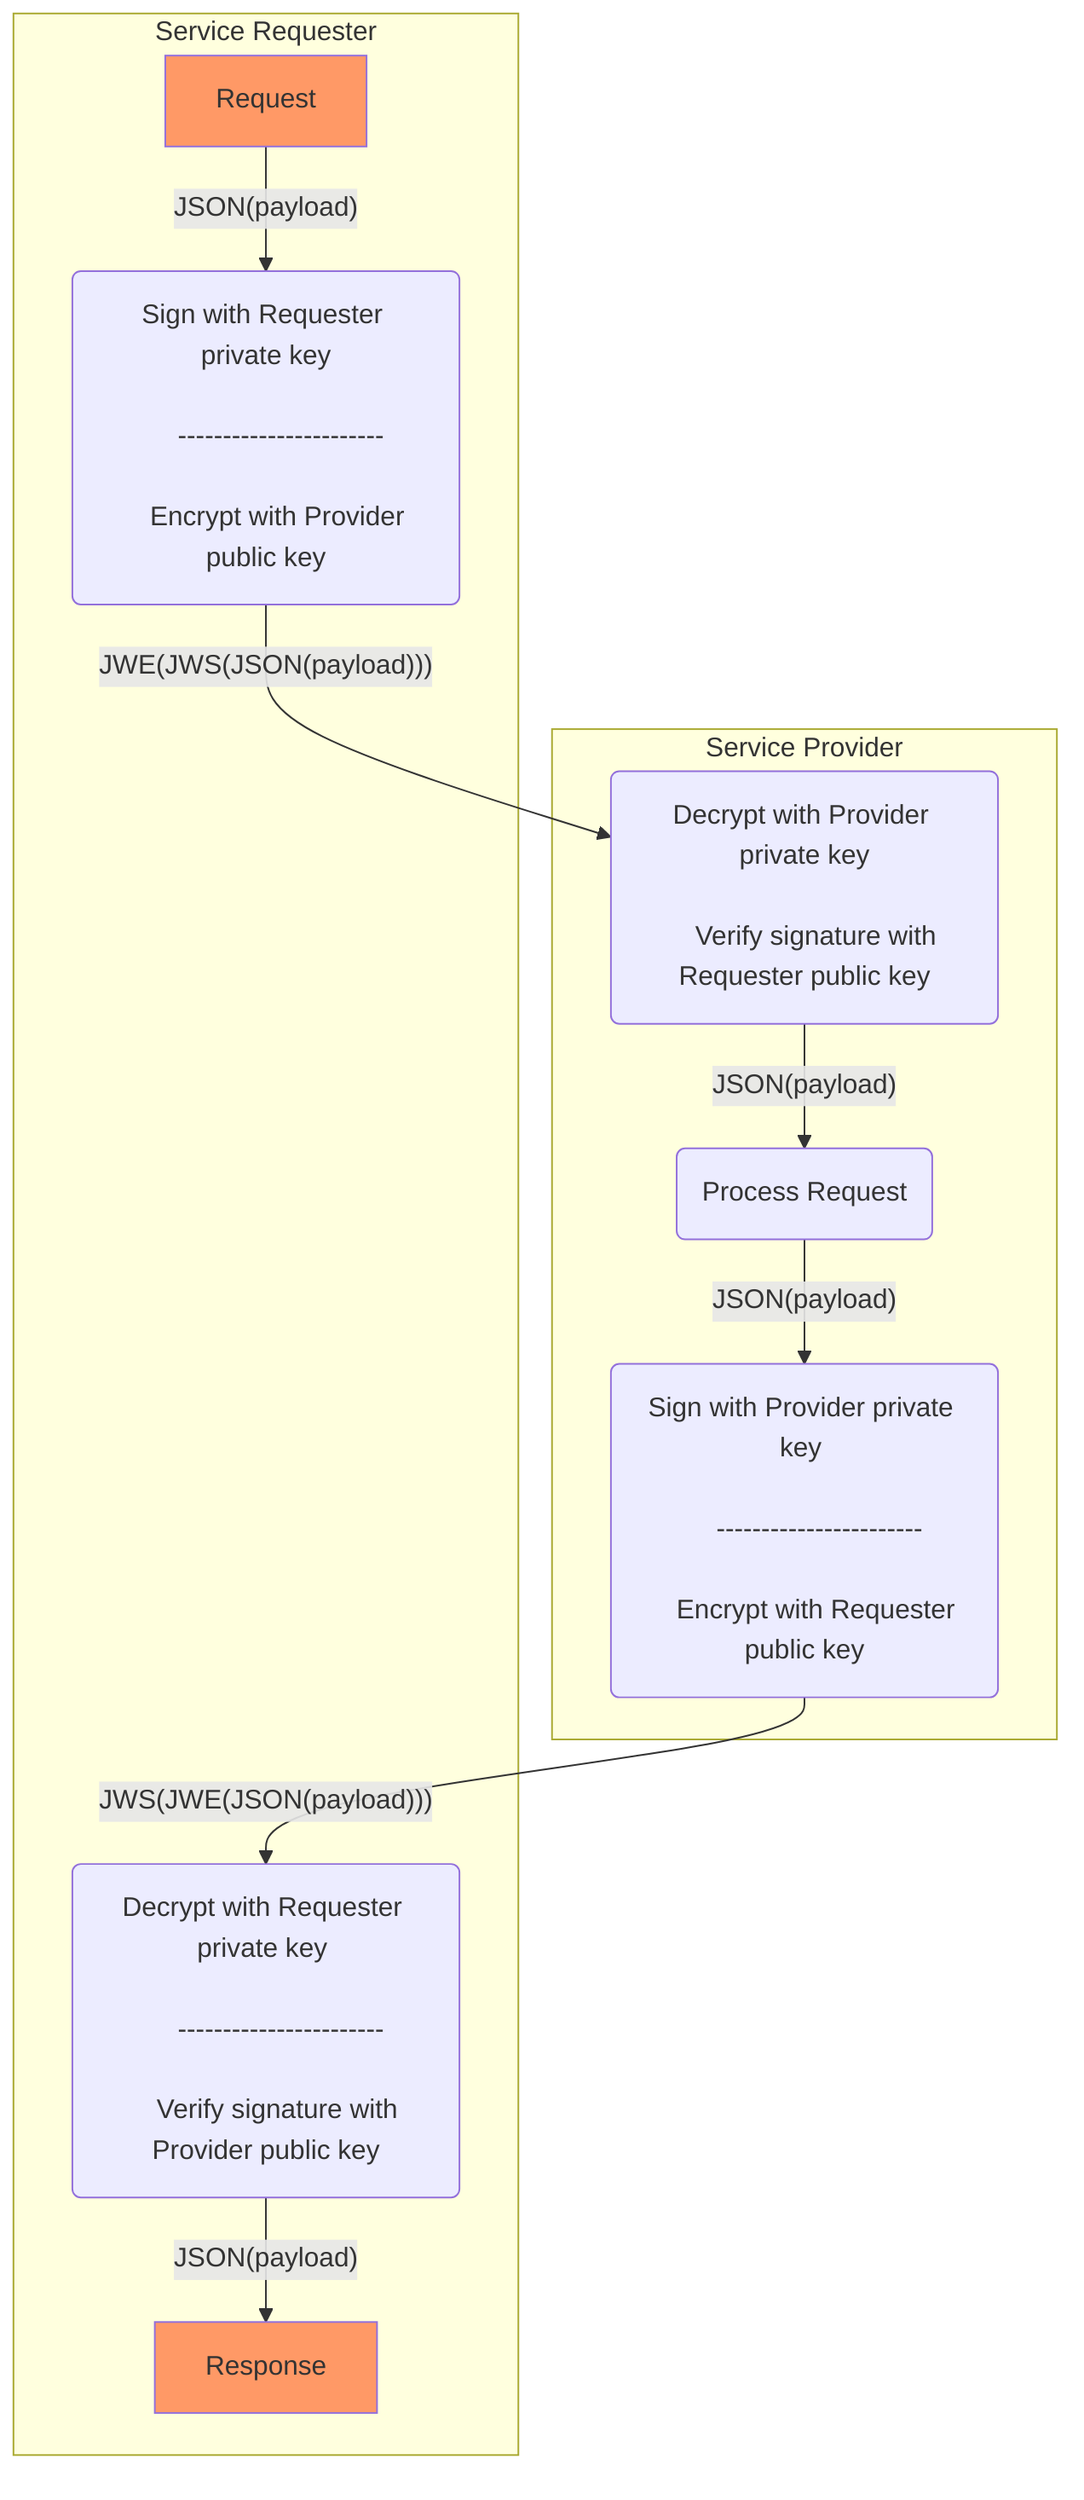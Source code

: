 graph TD;
    Request--"JSON(payload)"-->SignA;
    SignA--"JWE(JWS(JSON(payload)))"-->SignB;
    SignB--"JSON(payload)"-->Proc;
    Proc--"JSON(payload)"-->SignC;
    SignC--"JWS(JWE(JSON(payload)))"-->SignD;
    SignD--"JSON(payload)"-->Response;


    direction TB
    subgraph Service Provider
    direction TB
    SignB("Decrypt with Provider private key</br
    -----------------------</br>
    Verify signature with Requester public key")
    Proc(Process Request)
    SignC("Sign with Provider private key </br>
    -----------------------</br>
    Encrypt with Requester public key")

    end
    subgraph Service Requester
    direction TB
    Request:::sc
    SignA("Sign with Requester private key</br>
    -----------------------</br>
    Encrypt with Provider public key")
    SignD("Decrypt with Requester private key </br>
    -----------------------</br>
    Verify signature with Provider public key")
    classDef sc fill:#f96
    Response:::sc
    end